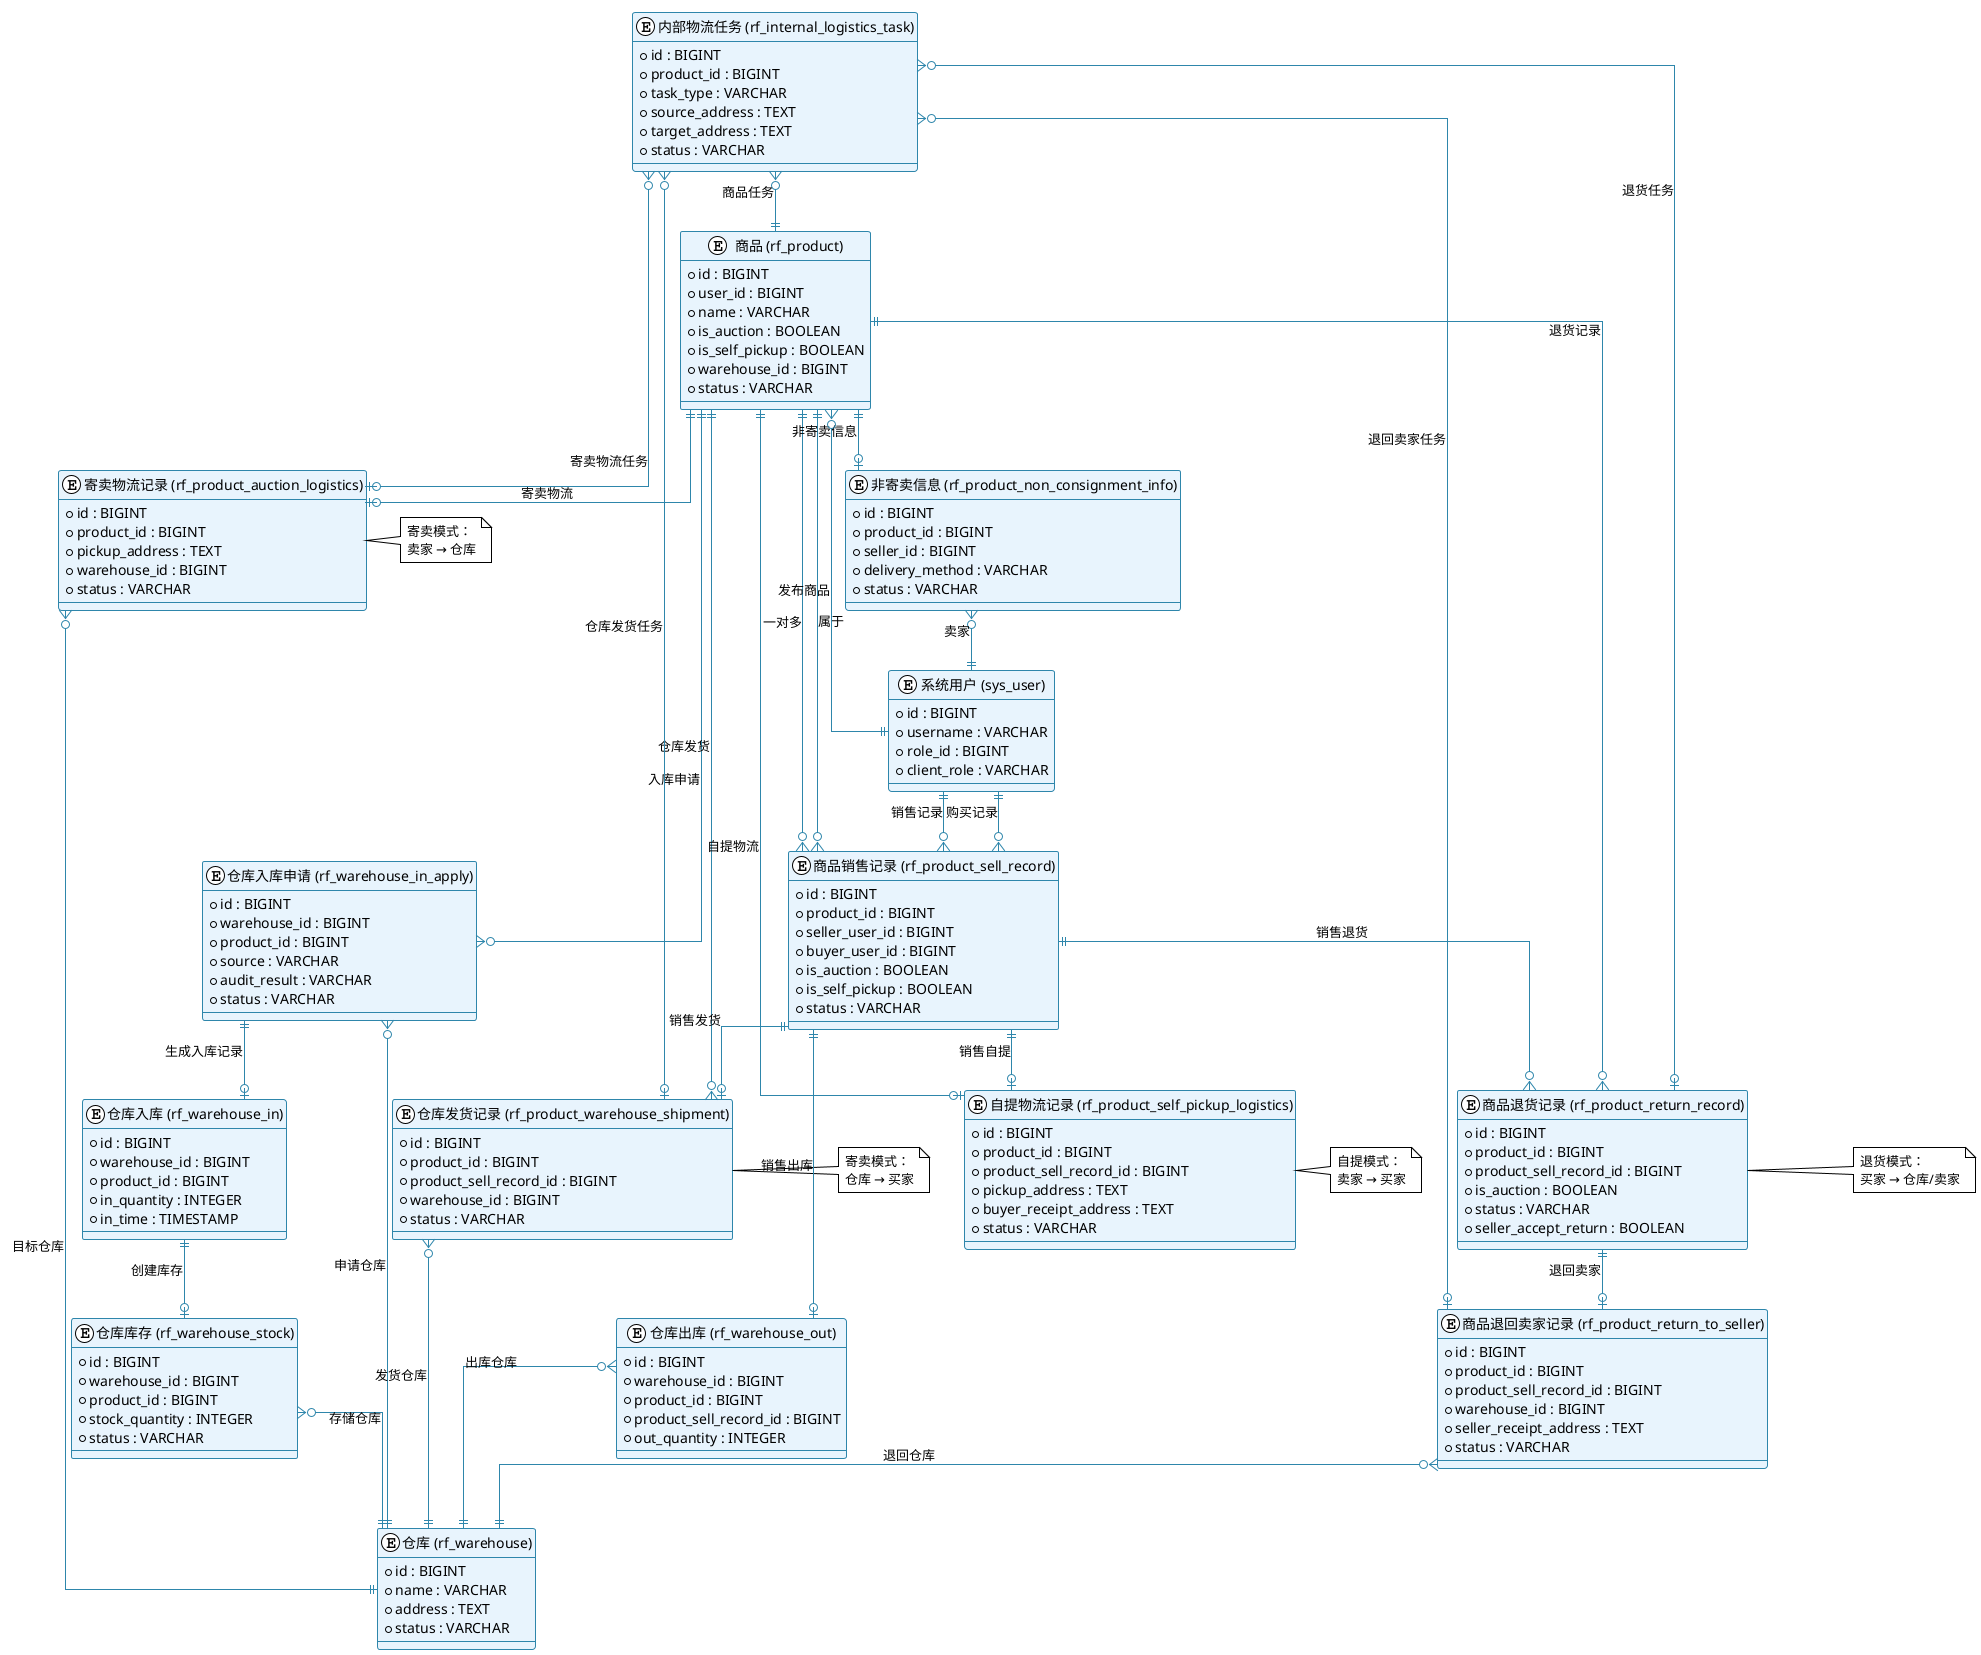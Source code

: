 @startuml 商品流转实体关系图

!theme plain
skinparam linetype ortho
skinparam backgroundColor #FFFFFF
skinparam class {
    BackgroundColor #E8F4FD
    BorderColor #2E86AB
    ArrowColor #2E86AB
}

' 核心实体
entity "商品 (rf_product)" as Product {
    + id : BIGINT
    + user_id : BIGINT
    + name : VARCHAR
    + is_auction : BOOLEAN
    + is_self_pickup : BOOLEAN
    + warehouse_id : BIGINT
    + status : VARCHAR
}

entity "商品销售记录 (rf_product_sell_record)" as SellRecord {
    + id : BIGINT
    + product_id : BIGINT
    + seller_user_id : BIGINT
    + buyer_user_id : BIGINT
    + is_auction : BOOLEAN
    + is_self_pickup : BOOLEAN
    + status : VARCHAR
}

' 寄卖模式相关实体
entity "寄卖物流记录 (rf_product_auction_logistics)" as AuctionLogistics {
    + id : BIGINT
    + product_id : BIGINT
    + pickup_address : TEXT
    + warehouse_id : BIGINT
    + status : VARCHAR
}

entity "仓库入库申请 (rf_warehouse_in_apply)" as WarehouseInApply {
    + id : BIGINT
    + warehouse_id : BIGINT
    + product_id : BIGINT
    + source : VARCHAR
    + audit_result : VARCHAR
    + status : VARCHAR
}

entity "仓库入库 (rf_warehouse_in)" as WarehouseIn {
    + id : BIGINT
    + warehouse_id : BIGINT
    + product_id : BIGINT
    + in_quantity : INTEGER
    + in_time : TIMESTAMP
}

entity "仓库库存 (rf_warehouse_stock)" as WarehouseStock {
    + id : BIGINT
    + warehouse_id : BIGINT
    + product_id : BIGINT
    + stock_quantity : INTEGER
    + status : VARCHAR
}

entity "仓库发货记录 (rf_product_warehouse_shipment)" as WarehouseShipment {
    + id : BIGINT
    + product_id : BIGINT
    + product_sell_record_id : BIGINT
    + warehouse_id : BIGINT
    + status : VARCHAR
}

entity "仓库出库 (rf_warehouse_out)" as WarehouseOut {
    + id : BIGINT
    + warehouse_id : BIGINT
    + product_id : BIGINT
    + product_sell_record_id : BIGINT
    + out_quantity : INTEGER
}

' 自提模式相关实体
entity "自提物流记录 (rf_product_self_pickup_logistics)" as SelfPickupLogistics {
    + id : BIGINT
    + product_id : BIGINT
    + product_sell_record_id : BIGINT
    + pickup_address : TEXT
    + buyer_receipt_address : TEXT
    + status : VARCHAR
}

entity "非寄卖信息 (rf_product_non_consignment_info)" as NonConsignmentInfo {
    + id : BIGINT
    + product_id : BIGINT
    + seller_id : BIGINT
    + delivery_method : VARCHAR
    + status : VARCHAR
}

' 退货相关实体
entity "商品退货记录 (rf_product_return_record)" as ReturnRecord {
    + id : BIGINT
    + product_id : BIGINT
    + product_sell_record_id : BIGINT
    + is_auction : BOOLEAN
    + status : VARCHAR
    + seller_accept_return : BOOLEAN
}

entity "商品退回卖家记录 (rf_product_return_to_seller)" as ReturnToSeller {
    + id : BIGINT
    + product_id : BIGINT
    + product_sell_record_id : BIGINT
    + warehouse_id : BIGINT
    + seller_receipt_address : TEXT
    + status : VARCHAR
}

' 物流任务实体
entity "内部物流任务 (rf_internal_logistics_task)" as LogisticsTask {
    + id : BIGINT
    + product_id : BIGINT
    + task_type : VARCHAR
    + source_address : TEXT
    + target_address : TEXT
    + status : VARCHAR
}

' 仓库实体
entity "仓库 (rf_warehouse)" as Warehouse {
    + id : BIGINT
    + name : VARCHAR
    + address : TEXT
    + status : VARCHAR
}

' 用户实体
entity "系统用户 (sys_user)" as User {
    + id : BIGINT
    + username : VARCHAR
    + role_id : BIGINT
    + client_role : VARCHAR
}

' 关系定义

' 商品与销售记录的关系
Product ||--o{ SellRecord : "一对多"
SellRecord }o--|| Product : "属于"

' 寄卖模式关系
Product ||--o| AuctionLogistics : "寄卖物流"
AuctionLogistics }o--|| Warehouse : "目标仓库"

Product ||--o{ WarehouseInApply : "入库申请"
WarehouseInApply }o--|| Warehouse : "申请仓库"
WarehouseInApply ||--o| WarehouseIn : "生成入库记录"

WarehouseIn ||--o| WarehouseStock : "创建库存"
WarehouseStock }o--|| Warehouse : "存储仓库"

Product ||--o{ WarehouseShipment : "仓库发货"
WarehouseShipment }o--|| Warehouse : "发货仓库"
SellRecord ||--o| WarehouseShipment : "销售发货"

WarehouseOut }o--|| Warehouse : "出库仓库"
SellRecord ||--o| WarehouseOut : "销售出库"

' 自提模式关系
Product ||--o| SelfPickupLogistics : "自提物流"
SellRecord ||--o| SelfPickupLogistics : "销售自提"

Product ||--o| NonConsignmentInfo : "非寄卖信息"
NonConsignmentInfo }o--|| User : "卖家"

' 退货关系
Product ||--o{ ReturnRecord : "退货记录"
SellRecord ||--o{ ReturnRecord : "销售退货"

ReturnRecord ||--o| ReturnToSeller : "退回卖家"
ReturnToSeller }o--|| Warehouse : "退回仓库"

' 物流任务关系
LogisticsTask }o--|| Product : "商品任务"
LogisticsTask }o--o| AuctionLogistics : "寄卖物流任务"
LogisticsTask }o--o| WarehouseShipment : "仓库发货任务"
LogisticsTask }o--o| ReturnRecord : "退货任务"
LogisticsTask }o--o| ReturnToSeller : "退回卖家任务"

' 用户关系
User ||--o{ Product : "发布商品"
User ||--o{ SellRecord : "销售记录"
User ||--o{ SellRecord : "购买记录"

' 添加注释说明流转方向
note right of AuctionLogistics
  寄卖模式：
  卖家 → 仓库
end note

note right of WarehouseShipment
  寄卖模式：
  仓库 → 买家
end note

note right of SelfPickupLogistics
  自提模式：
  卖家 → 买家
end note

note right of ReturnRecord
  退货模式：
  买家 → 仓库/卖家
end note

@enduml
